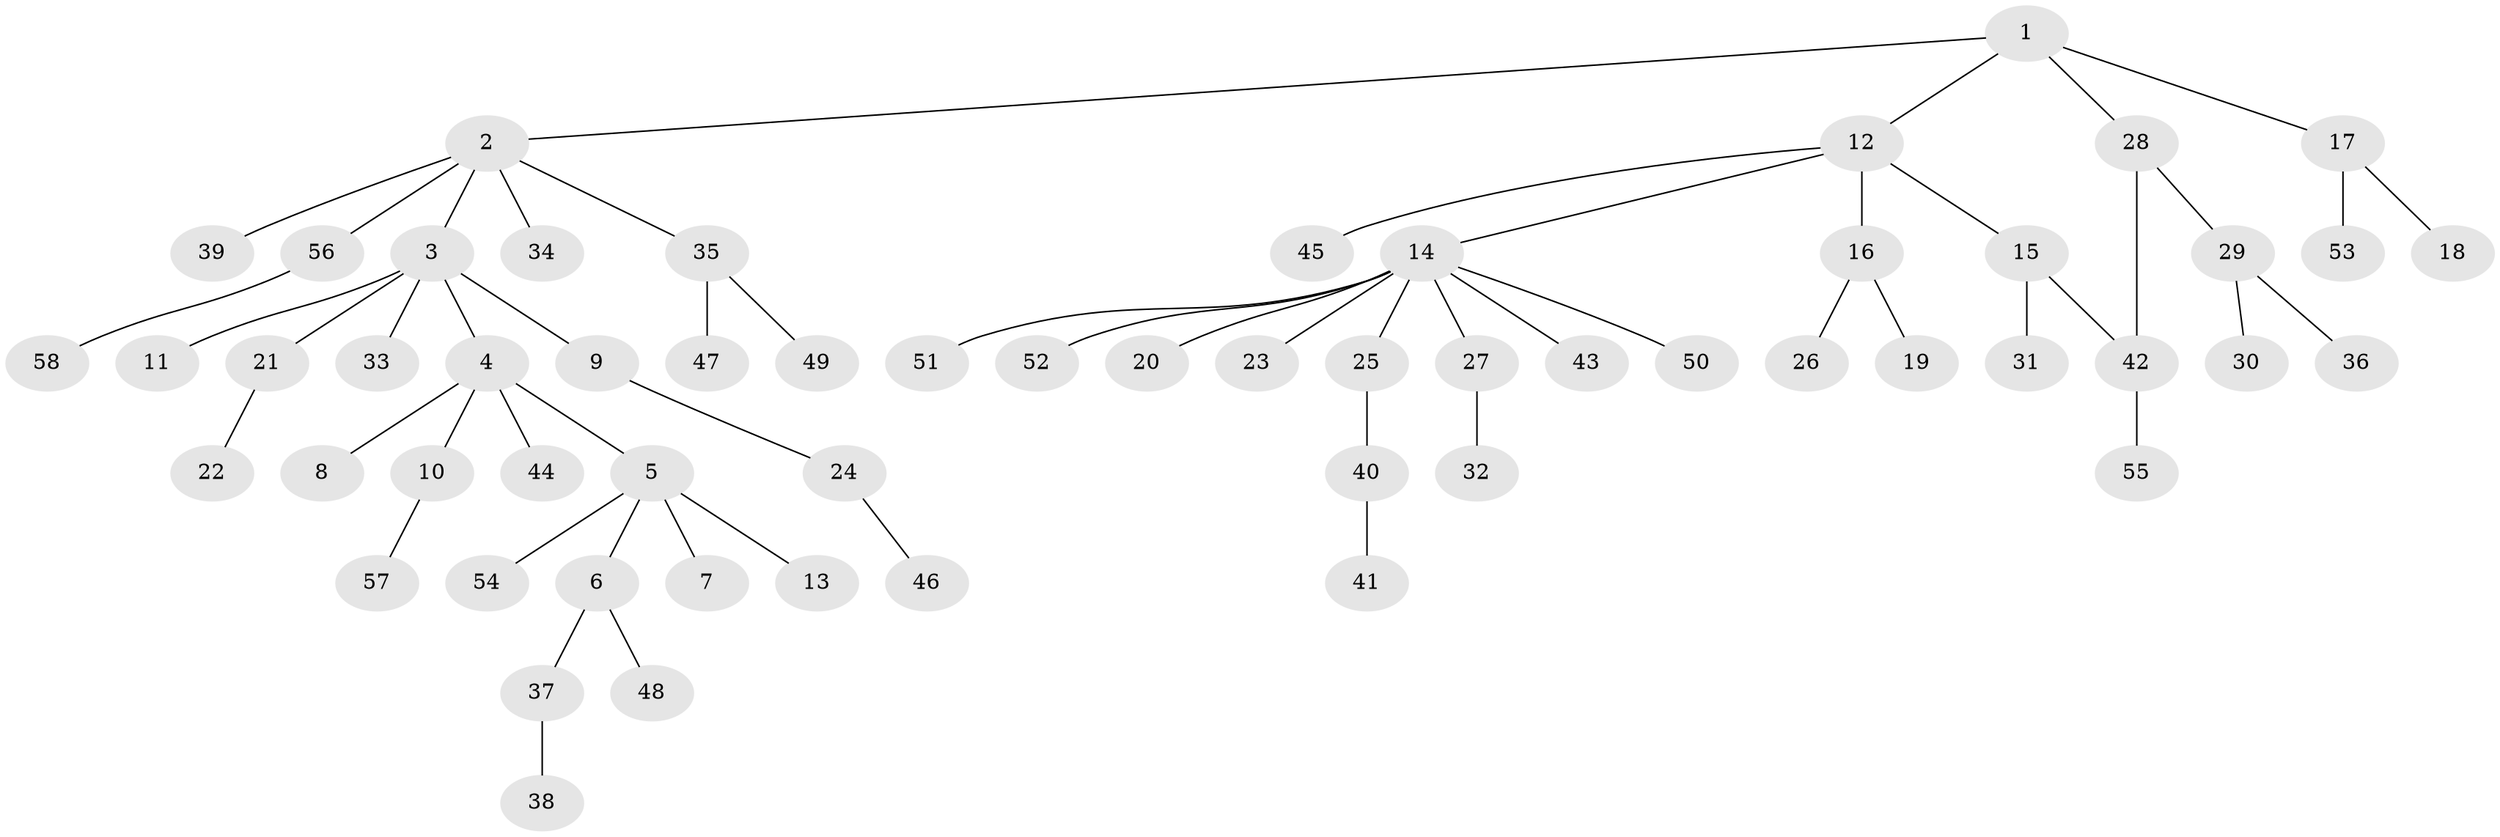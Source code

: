 // Generated by graph-tools (version 1.1) at 2025/25/03/09/25 03:25:58]
// undirected, 58 vertices, 58 edges
graph export_dot {
graph [start="1"]
  node [color=gray90,style=filled];
  1;
  2;
  3;
  4;
  5;
  6;
  7;
  8;
  9;
  10;
  11;
  12;
  13;
  14;
  15;
  16;
  17;
  18;
  19;
  20;
  21;
  22;
  23;
  24;
  25;
  26;
  27;
  28;
  29;
  30;
  31;
  32;
  33;
  34;
  35;
  36;
  37;
  38;
  39;
  40;
  41;
  42;
  43;
  44;
  45;
  46;
  47;
  48;
  49;
  50;
  51;
  52;
  53;
  54;
  55;
  56;
  57;
  58;
  1 -- 2;
  1 -- 12;
  1 -- 17;
  1 -- 28;
  2 -- 3;
  2 -- 34;
  2 -- 35;
  2 -- 39;
  2 -- 56;
  3 -- 4;
  3 -- 9;
  3 -- 11;
  3 -- 21;
  3 -- 33;
  4 -- 5;
  4 -- 8;
  4 -- 10;
  4 -- 44;
  5 -- 6;
  5 -- 7;
  5 -- 13;
  5 -- 54;
  6 -- 37;
  6 -- 48;
  9 -- 24;
  10 -- 57;
  12 -- 14;
  12 -- 15;
  12 -- 16;
  12 -- 45;
  14 -- 20;
  14 -- 23;
  14 -- 25;
  14 -- 27;
  14 -- 43;
  14 -- 50;
  14 -- 51;
  14 -- 52;
  15 -- 31;
  15 -- 42;
  16 -- 19;
  16 -- 26;
  17 -- 18;
  17 -- 53;
  21 -- 22;
  24 -- 46;
  25 -- 40;
  27 -- 32;
  28 -- 29;
  28 -- 42;
  29 -- 30;
  29 -- 36;
  35 -- 47;
  35 -- 49;
  37 -- 38;
  40 -- 41;
  42 -- 55;
  56 -- 58;
}

